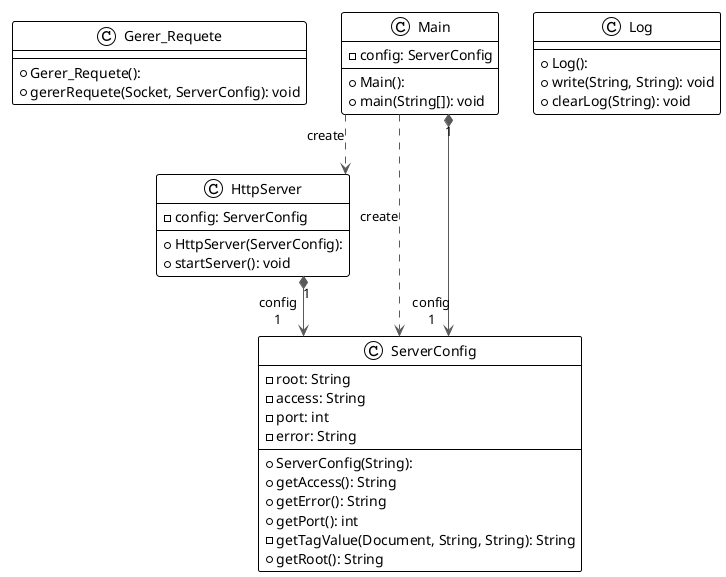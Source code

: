 @startuml

!theme plain
top to bottom direction
skinparam linetype ortho

class Gerer_Requete {
  + Gerer_Requete(): 
  + gererRequete(Socket, ServerConfig): void
}
class HttpServer {
  + HttpServer(ServerConfig): 
  - config: ServerConfig
  + startServer(): void
}
class Log {
  + Log(): 
  + write(String, String): void
  + clearLog(String): void
}
class Main {
  + Main(): 
  - config: ServerConfig
  + main(String[]): void
}
class ServerConfig {
  + ServerConfig(String): 
  - root: String
  - access: String
  - port: int
  - error: String
  + getAccess(): String
  + getError(): String
  + getPort(): int
  - getTagValue(Document, String, String): String
  + getRoot(): String
}

HttpServer    "1" *-[#595959,plain]-> "config\n1" ServerConfig  
Main           -[#595959,dashed]->  HttpServer    : "«create»"
Main           -[#595959,dashed]->  ServerConfig  : "«create»"
Main          "1" *-[#595959,plain]-> "config\n1" ServerConfig  
@enduml
